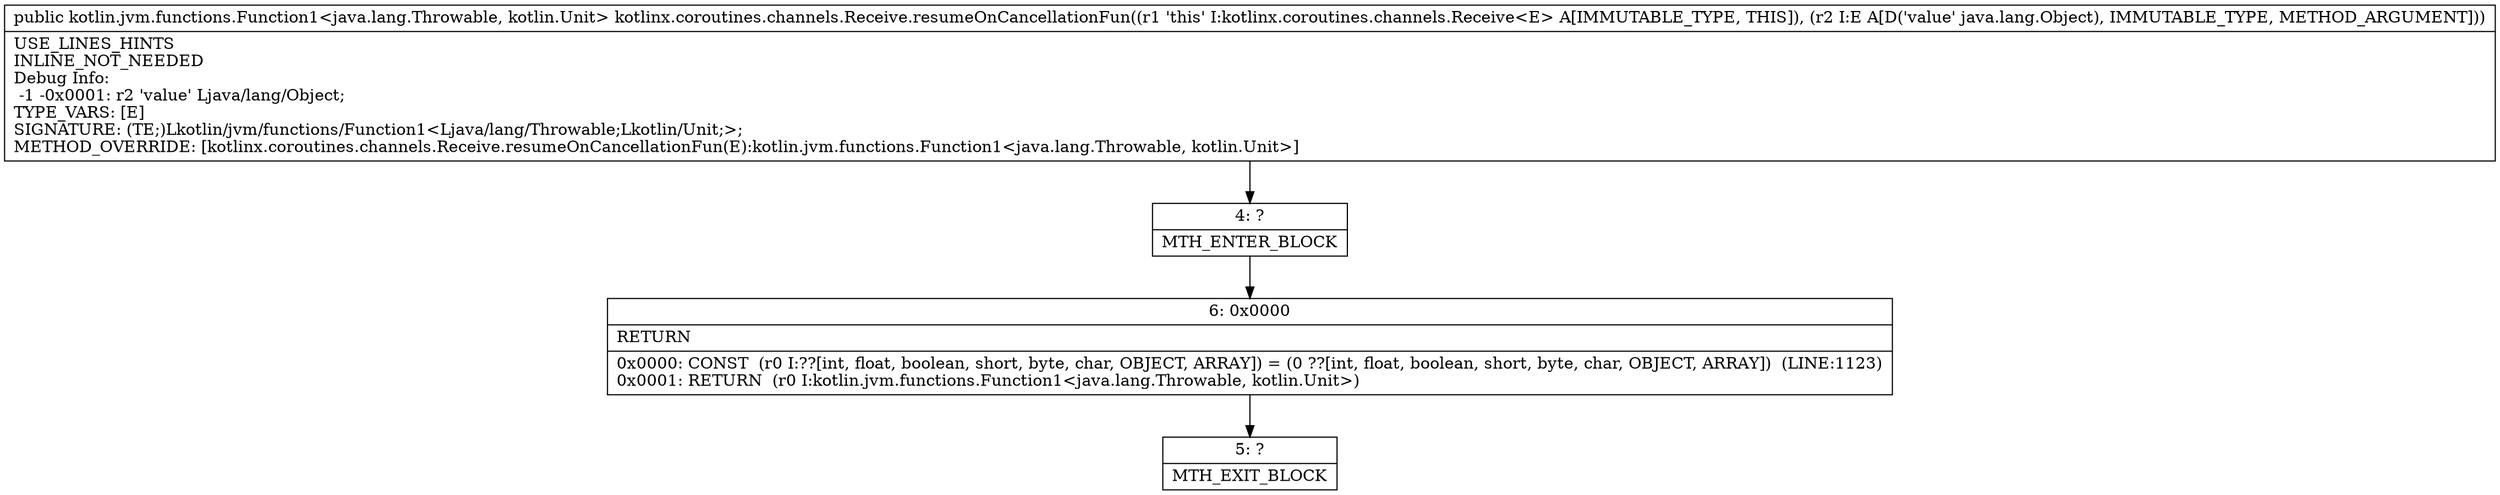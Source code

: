 digraph "CFG forkotlinx.coroutines.channels.Receive.resumeOnCancellationFun(Ljava\/lang\/Object;)Lkotlin\/jvm\/functions\/Function1;" {
Node_4 [shape=record,label="{4\:\ ?|MTH_ENTER_BLOCK\l}"];
Node_6 [shape=record,label="{6\:\ 0x0000|RETURN\l|0x0000: CONST  (r0 I:??[int, float, boolean, short, byte, char, OBJECT, ARRAY]) = (0 ??[int, float, boolean, short, byte, char, OBJECT, ARRAY])  (LINE:1123)\l0x0001: RETURN  (r0 I:kotlin.jvm.functions.Function1\<java.lang.Throwable, kotlin.Unit\>) \l}"];
Node_5 [shape=record,label="{5\:\ ?|MTH_EXIT_BLOCK\l}"];
MethodNode[shape=record,label="{public kotlin.jvm.functions.Function1\<java.lang.Throwable, kotlin.Unit\> kotlinx.coroutines.channels.Receive.resumeOnCancellationFun((r1 'this' I:kotlinx.coroutines.channels.Receive\<E\> A[IMMUTABLE_TYPE, THIS]), (r2 I:E A[D('value' java.lang.Object), IMMUTABLE_TYPE, METHOD_ARGUMENT]))  | USE_LINES_HINTS\lINLINE_NOT_NEEDED\lDebug Info:\l  \-1 \-0x0001: r2 'value' Ljava\/lang\/Object;\lTYPE_VARS: [E]\lSIGNATURE: (TE;)Lkotlin\/jvm\/functions\/Function1\<Ljava\/lang\/Throwable;Lkotlin\/Unit;\>;\lMETHOD_OVERRIDE: [kotlinx.coroutines.channels.Receive.resumeOnCancellationFun(E):kotlin.jvm.functions.Function1\<java.lang.Throwable, kotlin.Unit\>]\l}"];
MethodNode -> Node_4;Node_4 -> Node_6;
Node_6 -> Node_5;
}

